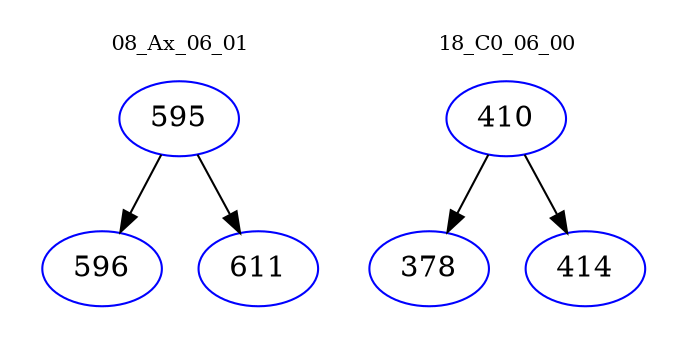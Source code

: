 digraph{
subgraph cluster_0 {
color = white
label = "08_Ax_06_01";
fontsize=10;
T0_595 [label="595", color="blue"]
T0_595 -> T0_596 [color="black"]
T0_596 [label="596", color="blue"]
T0_595 -> T0_611 [color="black"]
T0_611 [label="611", color="blue"]
}
subgraph cluster_1 {
color = white
label = "18_C0_06_00";
fontsize=10;
T1_410 [label="410", color="blue"]
T1_410 -> T1_378 [color="black"]
T1_378 [label="378", color="blue"]
T1_410 -> T1_414 [color="black"]
T1_414 [label="414", color="blue"]
}
}
